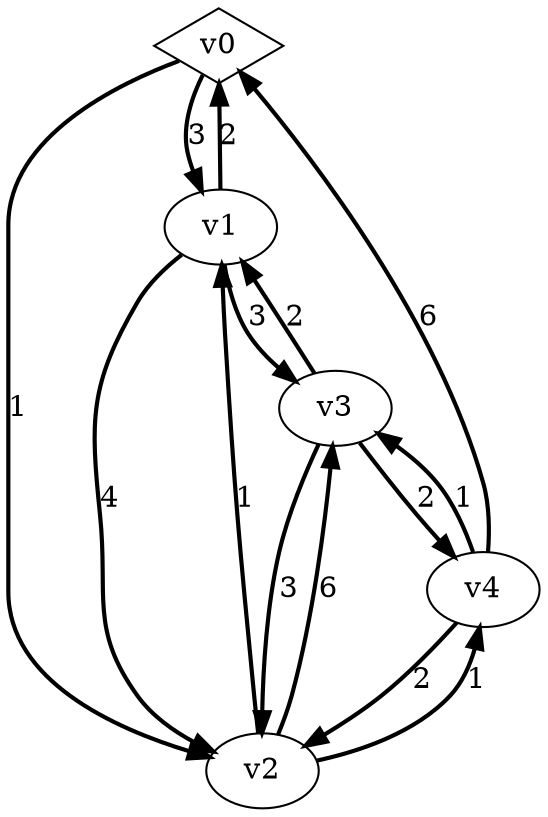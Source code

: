 digraph DijkInitGraph {
node [shape=ellipse];
v0[shape=diamond];
v0->v1[style=bold,label=3];
v0->v2[style=bold,label=1];
v1->v0[style=bold,label=2];
v1->v2[style=bold,label=4];
v1->v3[style=bold,label=3];
v2->v1[style=bold,label=1];
v2->v3[style=bold,label=6];
v2->v4[style=bold,label=1];
v3->v1[style=bold,label=2];
v3->v2[style=bold,label=3];
v3->v4[style=bold,label=2];
v4->v0[style=bold,label=6];
v4->v2[style=bold,label=2];
v4->v3[style=bold,label=1];
}
